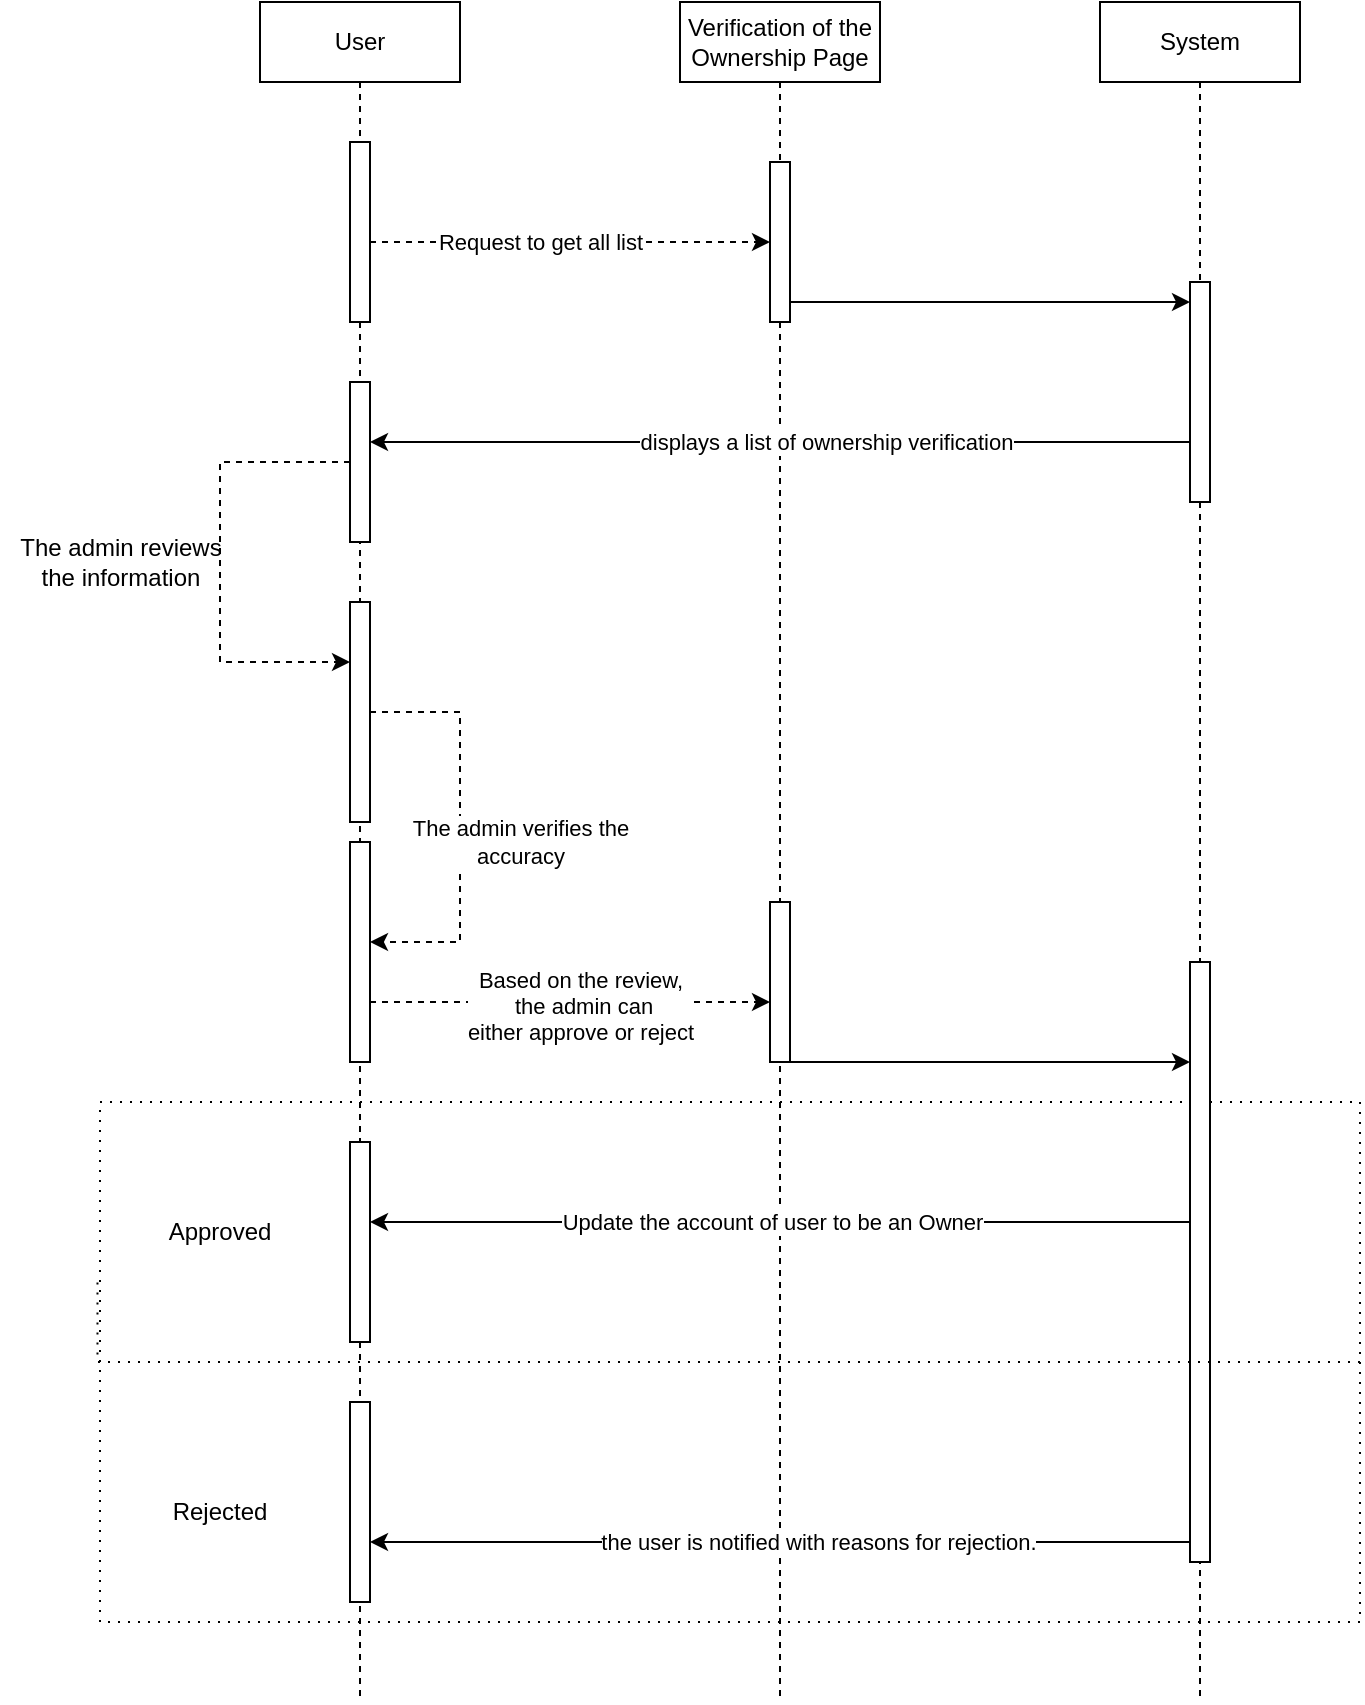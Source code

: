 <mxfile version="22.0.2" type="device">
  <diagram name="Page-1" id="qjmCNnK-TWra7bGMG7Lj">
    <mxGraphModel dx="1098" dy="838" grid="1" gridSize="10" guides="1" tooltips="1" connect="1" arrows="1" fold="1" page="1" pageScale="1" pageWidth="850" pageHeight="1100" math="0" shadow="0">
      <root>
        <mxCell id="0" />
        <mxCell id="1" parent="0" />
        <mxCell id="L6TNMfnUBd_fhWxRvFtd-42" value="" style="rounded=0;whiteSpace=wrap;html=1;dashed=1;dashPattern=1 4;" vertex="1" parent="1">
          <mxGeometry x="50" y="810" width="630" height="260" as="geometry" />
        </mxCell>
        <mxCell id="L6TNMfnUBd_fhWxRvFtd-43" value="User" style="shape=umlLifeline;perimeter=lifelinePerimeter;whiteSpace=wrap;html=1;container=0;dropTarget=0;collapsible=0;recursiveResize=0;outlineConnect=0;portConstraint=eastwest;newEdgeStyle={&quot;edgeStyle&quot;:&quot;elbowEdgeStyle&quot;,&quot;elbow&quot;:&quot;vertical&quot;,&quot;curved&quot;:0,&quot;rounded&quot;:0};" vertex="1" parent="1">
          <mxGeometry x="130" y="260" width="100" height="850" as="geometry" />
        </mxCell>
        <mxCell id="L6TNMfnUBd_fhWxRvFtd-44" value="" style="html=1;points=[];perimeter=orthogonalPerimeter;outlineConnect=0;targetShapes=umlLifeline;portConstraint=eastwest;newEdgeStyle={&quot;edgeStyle&quot;:&quot;elbowEdgeStyle&quot;,&quot;elbow&quot;:&quot;vertical&quot;,&quot;curved&quot;:0,&quot;rounded&quot;:0};" vertex="1" parent="L6TNMfnUBd_fhWxRvFtd-43">
          <mxGeometry x="45" y="70" width="10" height="90" as="geometry" />
        </mxCell>
        <mxCell id="L6TNMfnUBd_fhWxRvFtd-45" style="edgeStyle=elbowEdgeStyle;rounded=0;orthogonalLoop=1;jettySize=auto;html=1;elbow=horizontal;curved=0;dashed=1;" edge="1" parent="L6TNMfnUBd_fhWxRvFtd-43" source="L6TNMfnUBd_fhWxRvFtd-47" target="L6TNMfnUBd_fhWxRvFtd-48">
          <mxGeometry relative="1" as="geometry">
            <Array as="points">
              <mxPoint x="100" y="470" />
            </Array>
          </mxGeometry>
        </mxCell>
        <mxCell id="L6TNMfnUBd_fhWxRvFtd-46" value="The admin verifies the &lt;br&gt;accuracy" style="edgeLabel;html=1;align=center;verticalAlign=middle;resizable=0;points=[];" vertex="1" connectable="0" parent="L6TNMfnUBd_fhWxRvFtd-45">
          <mxGeometry x="-0.171" y="-2" relative="1" as="geometry">
            <mxPoint x="32" y="25" as="offset" />
          </mxGeometry>
        </mxCell>
        <mxCell id="L6TNMfnUBd_fhWxRvFtd-47" value="" style="html=1;points=[];perimeter=orthogonalPerimeter;outlineConnect=0;targetShapes=umlLifeline;portConstraint=eastwest;newEdgeStyle={&quot;edgeStyle&quot;:&quot;elbowEdgeStyle&quot;,&quot;elbow&quot;:&quot;vertical&quot;,&quot;curved&quot;:0,&quot;rounded&quot;:0};" vertex="1" parent="L6TNMfnUBd_fhWxRvFtd-43">
          <mxGeometry x="45" y="300" width="10" height="110" as="geometry" />
        </mxCell>
        <mxCell id="L6TNMfnUBd_fhWxRvFtd-48" value="" style="html=1;points=[];perimeter=orthogonalPerimeter;outlineConnect=0;targetShapes=umlLifeline;portConstraint=eastwest;newEdgeStyle={&quot;edgeStyle&quot;:&quot;elbowEdgeStyle&quot;,&quot;elbow&quot;:&quot;vertical&quot;,&quot;curved&quot;:0,&quot;rounded&quot;:0};" vertex="1" parent="L6TNMfnUBd_fhWxRvFtd-43">
          <mxGeometry x="45" y="420" width="10" height="110" as="geometry" />
        </mxCell>
        <mxCell id="L6TNMfnUBd_fhWxRvFtd-49" value="" style="html=1;points=[];perimeter=orthogonalPerimeter;outlineConnect=0;targetShapes=umlLifeline;portConstraint=eastwest;newEdgeStyle={&quot;edgeStyle&quot;:&quot;elbowEdgeStyle&quot;,&quot;elbow&quot;:&quot;vertical&quot;,&quot;curved&quot;:0,&quot;rounded&quot;:0};" vertex="1" parent="L6TNMfnUBd_fhWxRvFtd-43">
          <mxGeometry x="45" y="570" width="10" height="100" as="geometry" />
        </mxCell>
        <mxCell id="L6TNMfnUBd_fhWxRvFtd-50" value="" style="html=1;points=[];perimeter=orthogonalPerimeter;outlineConnect=0;targetShapes=umlLifeline;portConstraint=eastwest;newEdgeStyle={&quot;edgeStyle&quot;:&quot;elbowEdgeStyle&quot;,&quot;elbow&quot;:&quot;vertical&quot;,&quot;curved&quot;:0,&quot;rounded&quot;:0};" vertex="1" parent="L6TNMfnUBd_fhWxRvFtd-43">
          <mxGeometry x="45" y="700" width="10" height="100" as="geometry" />
        </mxCell>
        <mxCell id="L6TNMfnUBd_fhWxRvFtd-87" value="" style="html=1;points=[];perimeter=orthogonalPerimeter;outlineConnect=0;targetShapes=umlLifeline;portConstraint=eastwest;newEdgeStyle={&quot;edgeStyle&quot;:&quot;elbowEdgeStyle&quot;,&quot;elbow&quot;:&quot;vertical&quot;,&quot;curved&quot;:0,&quot;rounded&quot;:0};" vertex="1" parent="L6TNMfnUBd_fhWxRvFtd-43">
          <mxGeometry x="45" y="190" width="10" height="80" as="geometry" />
        </mxCell>
        <mxCell id="L6TNMfnUBd_fhWxRvFtd-68" style="edgeStyle=orthogonalEdgeStyle;rounded=0;orthogonalLoop=1;jettySize=auto;html=1;dashed=1;" edge="1" parent="L6TNMfnUBd_fhWxRvFtd-43" source="L6TNMfnUBd_fhWxRvFtd-87" target="L6TNMfnUBd_fhWxRvFtd-47">
          <mxGeometry relative="1" as="geometry">
            <mxPoint x="40" y="330" as="targetPoint" />
            <Array as="points">
              <mxPoint x="-20" y="230" />
              <mxPoint x="-20" y="330" />
            </Array>
          </mxGeometry>
        </mxCell>
        <mxCell id="L6TNMfnUBd_fhWxRvFtd-53" value="Verification of the Ownership Page" style="shape=umlLifeline;perimeter=lifelinePerimeter;whiteSpace=wrap;html=1;container=0;dropTarget=0;collapsible=0;recursiveResize=0;outlineConnect=0;portConstraint=eastwest;newEdgeStyle={&quot;edgeStyle&quot;:&quot;elbowEdgeStyle&quot;,&quot;elbow&quot;:&quot;vertical&quot;,&quot;curved&quot;:0,&quot;rounded&quot;:0};" vertex="1" parent="1">
          <mxGeometry x="340" y="260" width="100" height="850" as="geometry" />
        </mxCell>
        <mxCell id="L6TNMfnUBd_fhWxRvFtd-54" value="" style="html=1;points=[];perimeter=orthogonalPerimeter;outlineConnect=0;targetShapes=umlLifeline;portConstraint=eastwest;newEdgeStyle={&quot;edgeStyle&quot;:&quot;elbowEdgeStyle&quot;,&quot;elbow&quot;:&quot;vertical&quot;,&quot;curved&quot;:0,&quot;rounded&quot;:0};" vertex="1" parent="L6TNMfnUBd_fhWxRvFtd-53">
          <mxGeometry x="45" y="80" width="10" height="80" as="geometry" />
        </mxCell>
        <mxCell id="L6TNMfnUBd_fhWxRvFtd-56" value="" style="html=1;points=[];perimeter=orthogonalPerimeter;outlineConnect=0;targetShapes=umlLifeline;portConstraint=eastwest;newEdgeStyle={&quot;edgeStyle&quot;:&quot;elbowEdgeStyle&quot;,&quot;elbow&quot;:&quot;vertical&quot;,&quot;curved&quot;:0,&quot;rounded&quot;:0};" vertex="1" parent="L6TNMfnUBd_fhWxRvFtd-53">
          <mxGeometry x="45" y="450" width="10" height="80" as="geometry" />
        </mxCell>
        <mxCell id="L6TNMfnUBd_fhWxRvFtd-57" value="System" style="shape=umlLifeline;perimeter=lifelinePerimeter;whiteSpace=wrap;html=1;container=0;dropTarget=0;collapsible=0;recursiveResize=0;outlineConnect=0;portConstraint=eastwest;newEdgeStyle={&quot;edgeStyle&quot;:&quot;elbowEdgeStyle&quot;,&quot;elbow&quot;:&quot;vertical&quot;,&quot;curved&quot;:0,&quot;rounded&quot;:0};" vertex="1" parent="1">
          <mxGeometry x="550" y="260" width="100" height="850" as="geometry" />
        </mxCell>
        <mxCell id="L6TNMfnUBd_fhWxRvFtd-58" value="" style="html=1;points=[];perimeter=orthogonalPerimeter;outlineConnect=0;targetShapes=umlLifeline;portConstraint=eastwest;newEdgeStyle={&quot;edgeStyle&quot;:&quot;elbowEdgeStyle&quot;,&quot;elbow&quot;:&quot;vertical&quot;,&quot;curved&quot;:0,&quot;rounded&quot;:0};" vertex="1" parent="L6TNMfnUBd_fhWxRvFtd-57">
          <mxGeometry x="45" y="140" width="10" height="110" as="geometry" />
        </mxCell>
        <mxCell id="L6TNMfnUBd_fhWxRvFtd-59" value="" style="html=1;points=[];perimeter=orthogonalPerimeter;outlineConnect=0;targetShapes=umlLifeline;portConstraint=eastwest;newEdgeStyle={&quot;edgeStyle&quot;:&quot;elbowEdgeStyle&quot;,&quot;elbow&quot;:&quot;vertical&quot;,&quot;curved&quot;:0,&quot;rounded&quot;:0};" vertex="1" parent="L6TNMfnUBd_fhWxRvFtd-57">
          <mxGeometry x="45" y="480" width="10" height="300" as="geometry" />
        </mxCell>
        <mxCell id="L6TNMfnUBd_fhWxRvFtd-65" style="edgeStyle=elbowEdgeStyle;rounded=0;orthogonalLoop=1;jettySize=auto;html=1;elbow=vertical;curved=0;" edge="1" parent="1" source="L6TNMfnUBd_fhWxRvFtd-58" target="L6TNMfnUBd_fhWxRvFtd-87">
          <mxGeometry relative="1" as="geometry">
            <mxPoint x="395" y="550" as="targetPoint" />
          </mxGeometry>
        </mxCell>
        <mxCell id="L6TNMfnUBd_fhWxRvFtd-66" value="displays a list of&amp;nbsp;ownership verification" style="edgeLabel;html=1;align=center;verticalAlign=middle;resizable=0;points=[];" vertex="1" connectable="0" parent="L6TNMfnUBd_fhWxRvFtd-65">
          <mxGeometry x="-0.113" y="2" relative="1" as="geometry">
            <mxPoint y="-2" as="offset" />
          </mxGeometry>
        </mxCell>
        <mxCell id="L6TNMfnUBd_fhWxRvFtd-74" style="edgeStyle=elbowEdgeStyle;rounded=0;orthogonalLoop=1;jettySize=auto;html=1;elbow=vertical;curved=0;entryX=-0.002;entryY=0.34;entryDx=0;entryDy=0;entryPerimeter=0;dashed=1;dashPattern=1 4;startArrow=none;startFill=0;endArrow=none;endFill=0;exitX=1;exitY=0.5;exitDx=0;exitDy=0;" edge="1" parent="1" source="L6TNMfnUBd_fhWxRvFtd-42" target="L6TNMfnUBd_fhWxRvFtd-42">
          <mxGeometry relative="1" as="geometry">
            <mxPoint x="840" y="900" as="sourcePoint" />
            <mxPoint x="110" y="900" as="targetPoint" />
            <Array as="points">
              <mxPoint x="450" y="940" />
            </Array>
          </mxGeometry>
        </mxCell>
        <mxCell id="L6TNMfnUBd_fhWxRvFtd-75" value="Approved" style="text;html=1;strokeColor=none;fillColor=none;align=center;verticalAlign=middle;whiteSpace=wrap;rounded=0;" vertex="1" parent="1">
          <mxGeometry x="80" y="860" width="60" height="30" as="geometry" />
        </mxCell>
        <mxCell id="L6TNMfnUBd_fhWxRvFtd-76" value="Rejected" style="text;html=1;strokeColor=none;fillColor=none;align=center;verticalAlign=middle;whiteSpace=wrap;rounded=0;" vertex="1" parent="1">
          <mxGeometry x="80" y="1000" width="60" height="30" as="geometry" />
        </mxCell>
        <mxCell id="L6TNMfnUBd_fhWxRvFtd-79" style="edgeStyle=elbowEdgeStyle;rounded=0;orthogonalLoop=1;jettySize=auto;html=1;elbow=vertical;curved=0;" edge="1" parent="1" source="L6TNMfnUBd_fhWxRvFtd-59" target="L6TNMfnUBd_fhWxRvFtd-49">
          <mxGeometry relative="1" as="geometry">
            <Array as="points">
              <mxPoint x="470" y="870" />
            </Array>
          </mxGeometry>
        </mxCell>
        <mxCell id="L6TNMfnUBd_fhWxRvFtd-80" value="Update the account of user to be an Owner" style="edgeLabel;html=1;align=center;verticalAlign=middle;resizable=0;points=[];" vertex="1" connectable="0" parent="L6TNMfnUBd_fhWxRvFtd-79">
          <mxGeometry x="0.33" y="-1" relative="1" as="geometry">
            <mxPoint x="63" y="1" as="offset" />
          </mxGeometry>
        </mxCell>
        <mxCell id="L6TNMfnUBd_fhWxRvFtd-81" style="edgeStyle=elbowEdgeStyle;rounded=0;orthogonalLoop=1;jettySize=auto;html=1;elbow=vertical;curved=0;" edge="1" parent="1" source="L6TNMfnUBd_fhWxRvFtd-59" target="L6TNMfnUBd_fhWxRvFtd-50">
          <mxGeometry relative="1" as="geometry">
            <Array as="points">
              <mxPoint x="470" y="1030" />
            </Array>
          </mxGeometry>
        </mxCell>
        <mxCell id="L6TNMfnUBd_fhWxRvFtd-82" value="the user is notified with reasons for rejection." style="edgeLabel;html=1;align=center;verticalAlign=middle;resizable=0;points=[];" vertex="1" connectable="0" parent="L6TNMfnUBd_fhWxRvFtd-81">
          <mxGeometry x="0.231" y="2" relative="1" as="geometry">
            <mxPoint x="66" y="-2" as="offset" />
          </mxGeometry>
        </mxCell>
        <mxCell id="L6TNMfnUBd_fhWxRvFtd-83" style="edgeStyle=elbowEdgeStyle;rounded=0;orthogonalLoop=1;jettySize=auto;html=1;elbow=vertical;curved=0;dashed=1;" edge="1" parent="1" source="L6TNMfnUBd_fhWxRvFtd-44" target="L6TNMfnUBd_fhWxRvFtd-54">
          <mxGeometry relative="1" as="geometry" />
        </mxCell>
        <mxCell id="L6TNMfnUBd_fhWxRvFtd-84" value="Request to get all list" style="edgeLabel;html=1;align=center;verticalAlign=middle;resizable=0;points=[];" vertex="1" connectable="0" parent="L6TNMfnUBd_fhWxRvFtd-83">
          <mxGeometry x="-0.3" y="1" relative="1" as="geometry">
            <mxPoint x="15" y="1" as="offset" />
          </mxGeometry>
        </mxCell>
        <mxCell id="L6TNMfnUBd_fhWxRvFtd-86" style="edgeStyle=elbowEdgeStyle;rounded=0;orthogonalLoop=1;jettySize=auto;html=1;elbow=vertical;curved=0;" edge="1" parent="1" source="L6TNMfnUBd_fhWxRvFtd-54" target="L6TNMfnUBd_fhWxRvFtd-58">
          <mxGeometry relative="1" as="geometry" />
        </mxCell>
        <mxCell id="L6TNMfnUBd_fhWxRvFtd-69" value="The admin reviews &lt;br&gt;the information" style="text;html=1;align=center;verticalAlign=middle;resizable=0;points=[];autosize=1;strokeColor=none;fillColor=none;" vertex="1" parent="1">
          <mxGeometry y="520" width="120" height="40" as="geometry" />
        </mxCell>
        <mxCell id="L6TNMfnUBd_fhWxRvFtd-88" style="edgeStyle=elbowEdgeStyle;rounded=0;orthogonalLoop=1;jettySize=auto;html=1;elbow=vertical;curved=0;dashed=1;" edge="1" parent="1" source="L6TNMfnUBd_fhWxRvFtd-48" target="L6TNMfnUBd_fhWxRvFtd-56">
          <mxGeometry relative="1" as="geometry">
            <Array as="points">
              <mxPoint x="280" y="760" />
            </Array>
          </mxGeometry>
        </mxCell>
        <mxCell id="L6TNMfnUBd_fhWxRvFtd-89" value="Based on the review,&lt;br&gt;&amp;nbsp;the admin can &lt;br&gt;either approve or reject" style="edgeLabel;html=1;align=center;verticalAlign=middle;resizable=0;points=[];" vertex="1" connectable="0" parent="L6TNMfnUBd_fhWxRvFtd-88">
          <mxGeometry x="-0.58" y="-2" relative="1" as="geometry">
            <mxPoint x="63" as="offset" />
          </mxGeometry>
        </mxCell>
        <mxCell id="L6TNMfnUBd_fhWxRvFtd-90" style="edgeStyle=elbowEdgeStyle;rounded=0;orthogonalLoop=1;jettySize=auto;html=1;elbow=vertical;curved=0;" edge="1" parent="1" source="L6TNMfnUBd_fhWxRvFtd-56" target="L6TNMfnUBd_fhWxRvFtd-59">
          <mxGeometry relative="1" as="geometry">
            <mxPoint x="440" y="790" as="targetPoint" />
            <Array as="points">
              <mxPoint x="470" y="790" />
            </Array>
          </mxGeometry>
        </mxCell>
      </root>
    </mxGraphModel>
  </diagram>
</mxfile>

